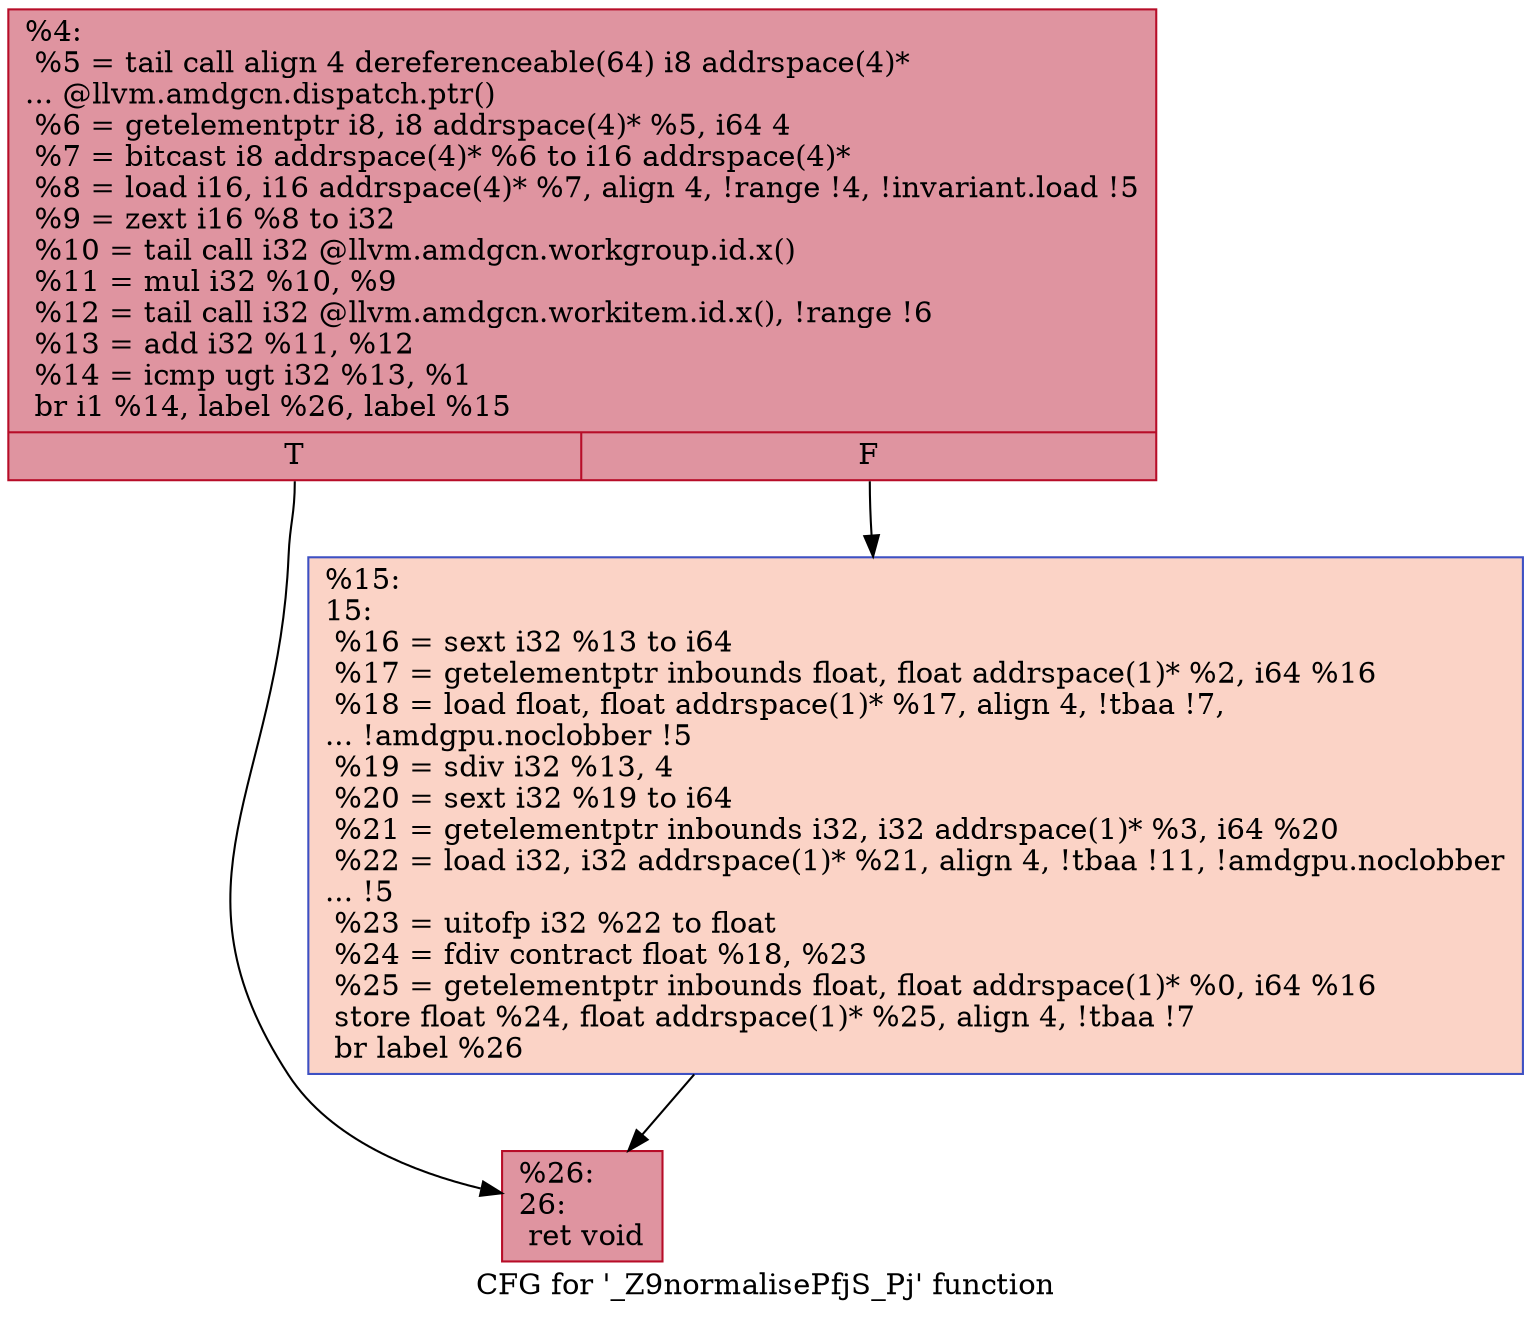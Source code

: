 digraph "CFG for '_Z9normalisePfjS_Pj' function" {
	label="CFG for '_Z9normalisePfjS_Pj' function";

	Node0x5518180 [shape=record,color="#b70d28ff", style=filled, fillcolor="#b70d2870",label="{%4:\l  %5 = tail call align 4 dereferenceable(64) i8 addrspace(4)*\l... @llvm.amdgcn.dispatch.ptr()\l  %6 = getelementptr i8, i8 addrspace(4)* %5, i64 4\l  %7 = bitcast i8 addrspace(4)* %6 to i16 addrspace(4)*\l  %8 = load i16, i16 addrspace(4)* %7, align 4, !range !4, !invariant.load !5\l  %9 = zext i16 %8 to i32\l  %10 = tail call i32 @llvm.amdgcn.workgroup.id.x()\l  %11 = mul i32 %10, %9\l  %12 = tail call i32 @llvm.amdgcn.workitem.id.x(), !range !6\l  %13 = add i32 %11, %12\l  %14 = icmp ugt i32 %13, %1\l  br i1 %14, label %26, label %15\l|{<s0>T|<s1>F}}"];
	Node0x5518180:s0 -> Node0x551a080;
	Node0x5518180:s1 -> Node0x551a110;
	Node0x551a110 [shape=record,color="#3d50c3ff", style=filled, fillcolor="#f59c7d70",label="{%15:\l15:                                               \l  %16 = sext i32 %13 to i64\l  %17 = getelementptr inbounds float, float addrspace(1)* %2, i64 %16\l  %18 = load float, float addrspace(1)* %17, align 4, !tbaa !7,\l... !amdgpu.noclobber !5\l  %19 = sdiv i32 %13, 4\l  %20 = sext i32 %19 to i64\l  %21 = getelementptr inbounds i32, i32 addrspace(1)* %3, i64 %20\l  %22 = load i32, i32 addrspace(1)* %21, align 4, !tbaa !11, !amdgpu.noclobber\l... !5\l  %23 = uitofp i32 %22 to float\l  %24 = fdiv contract float %18, %23\l  %25 = getelementptr inbounds float, float addrspace(1)* %0, i64 %16\l  store float %24, float addrspace(1)* %25, align 4, !tbaa !7\l  br label %26\l}"];
	Node0x551a110 -> Node0x551a080;
	Node0x551a080 [shape=record,color="#b70d28ff", style=filled, fillcolor="#b70d2870",label="{%26:\l26:                                               \l  ret void\l}"];
}
